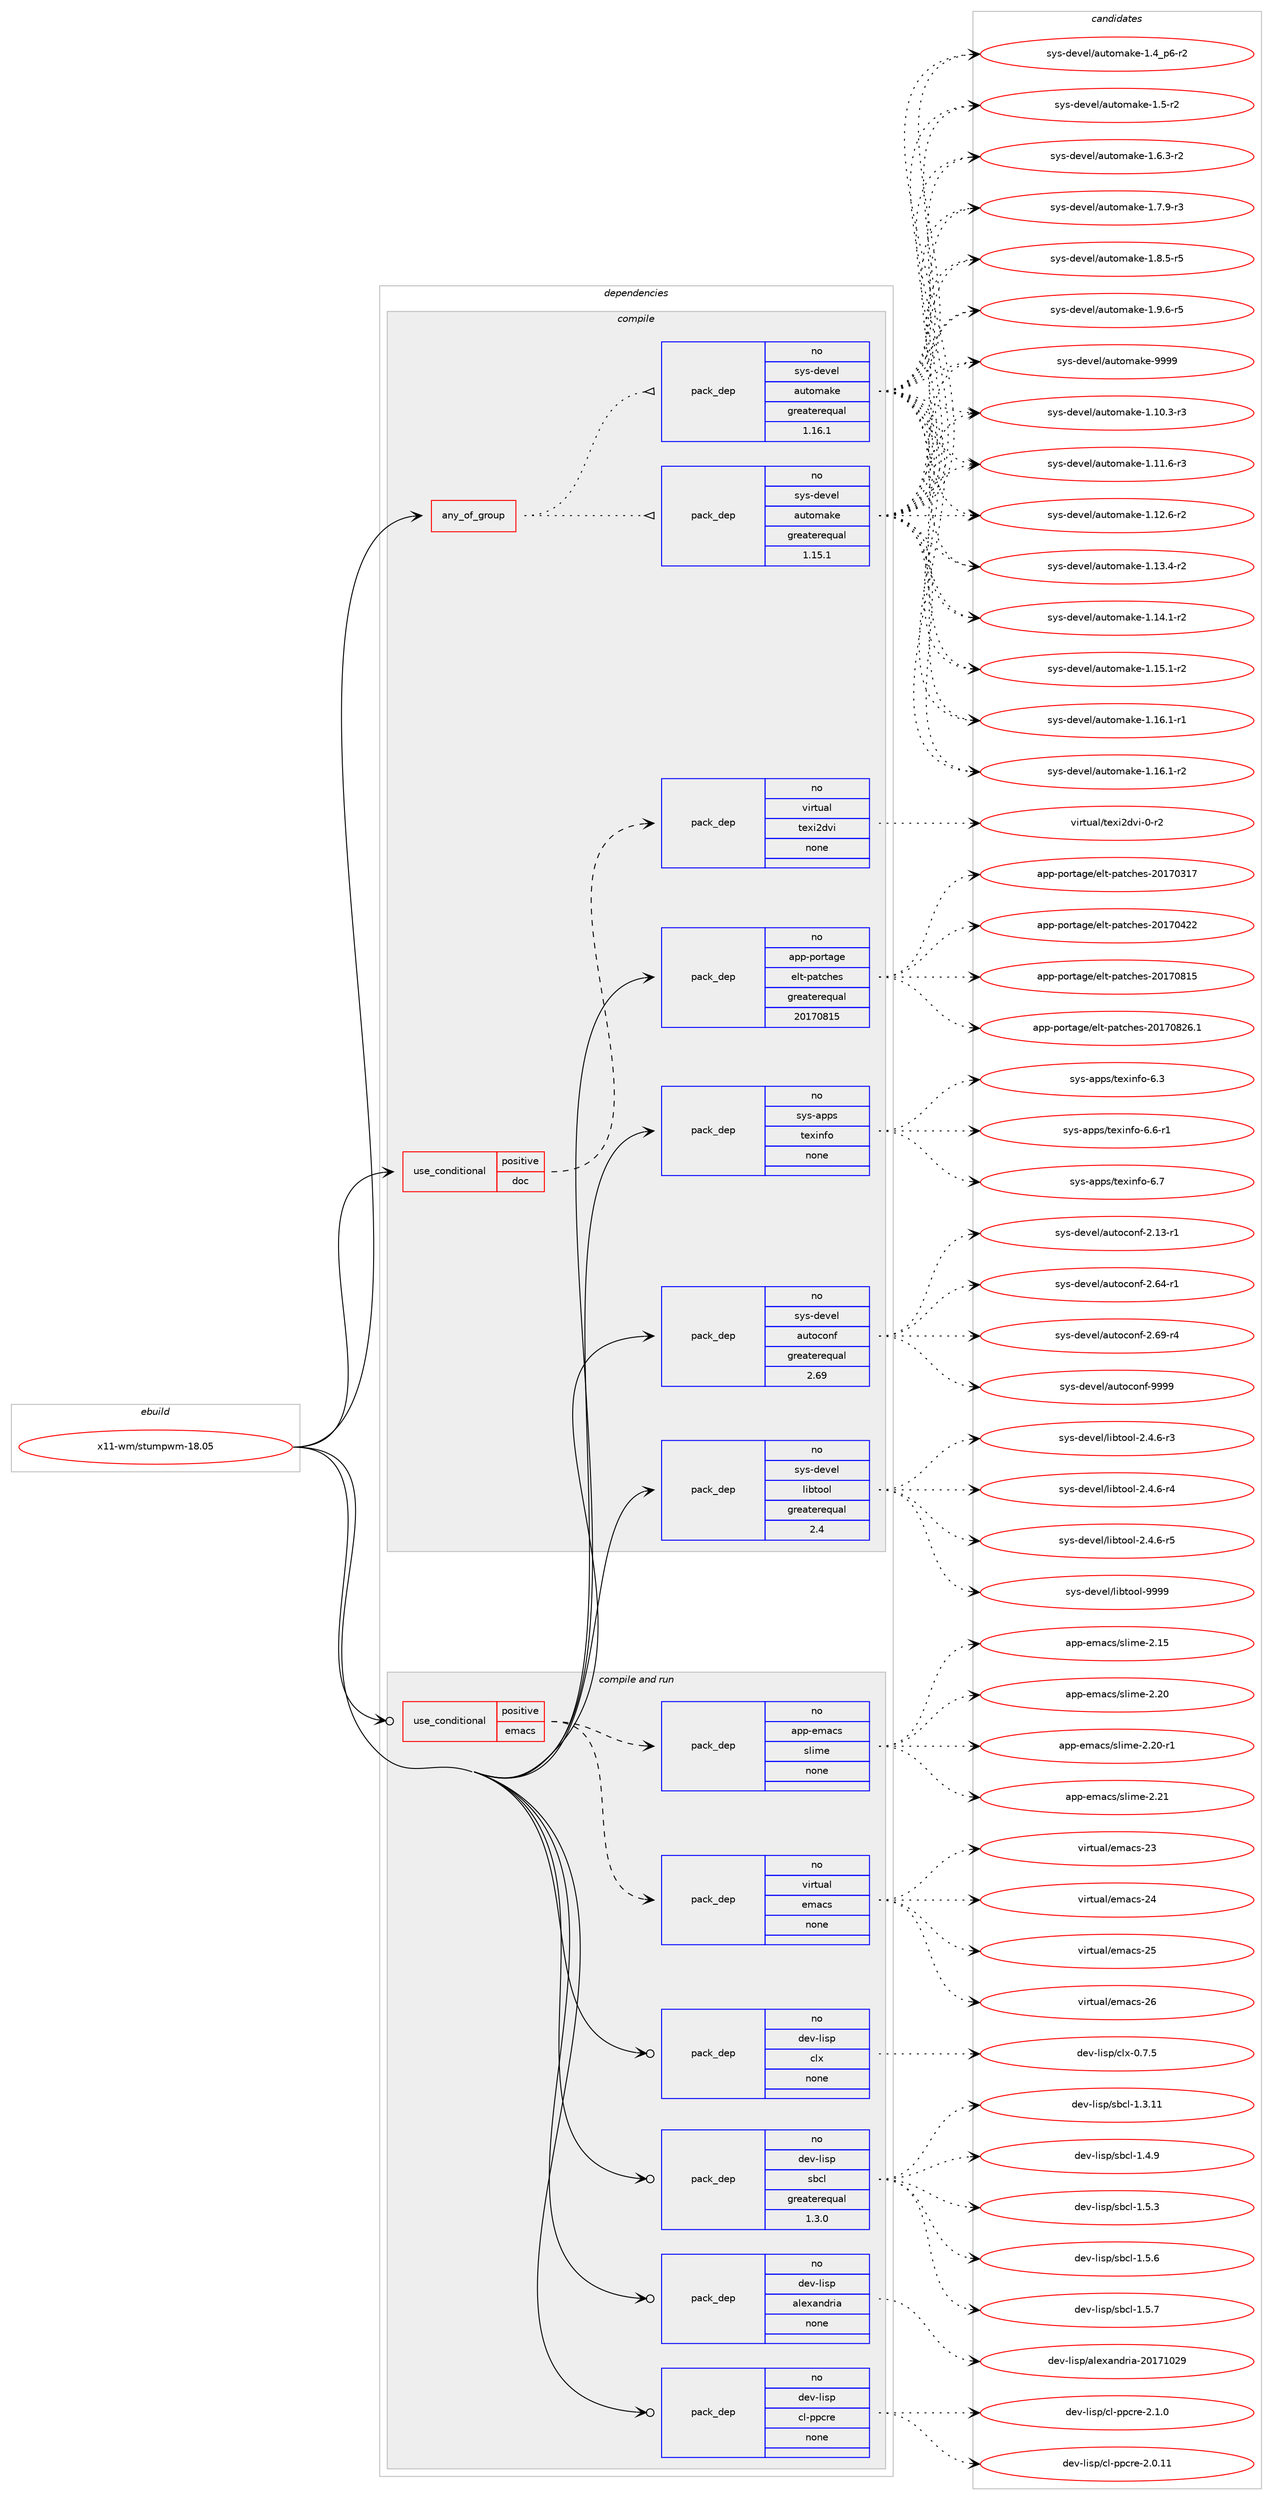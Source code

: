 digraph prolog {

# *************
# Graph options
# *************

newrank=true;
concentrate=true;
compound=true;
graph [rankdir=LR,fontname=Helvetica,fontsize=10,ranksep=1.5];#, ranksep=2.5, nodesep=0.2];
edge  [arrowhead=vee];
node  [fontname=Helvetica,fontsize=10];

# **********
# The ebuild
# **********

subgraph cluster_leftcol {
color=gray;
rank=same;
label=<<i>ebuild</i>>;
id [label="x11-wm/stumpwm-18.05", color=red, width=4, href="../x11-wm/stumpwm-18.05.svg"];
}

# ****************
# The dependencies
# ****************

subgraph cluster_midcol {
color=gray;
label=<<i>dependencies</i>>;
subgraph cluster_compile {
fillcolor="#eeeeee";
style=filled;
label=<<i>compile</i>>;
subgraph any16263 {
dependency927219 [label=<<TABLE BORDER="0" CELLBORDER="1" CELLSPACING="0" CELLPADDING="4"><TR><TD CELLPADDING="10">any_of_group</TD></TR></TABLE>>, shape=none, color=red];subgraph pack689601 {
dependency927220 [label=<<TABLE BORDER="0" CELLBORDER="1" CELLSPACING="0" CELLPADDING="4" WIDTH="220"><TR><TD ROWSPAN="6" CELLPADDING="30">pack_dep</TD></TR><TR><TD WIDTH="110">no</TD></TR><TR><TD>sys-devel</TD></TR><TR><TD>automake</TD></TR><TR><TD>greaterequal</TD></TR><TR><TD>1.16.1</TD></TR></TABLE>>, shape=none, color=blue];
}
dependency927219:e -> dependency927220:w [weight=20,style="dotted",arrowhead="oinv"];
subgraph pack689602 {
dependency927221 [label=<<TABLE BORDER="0" CELLBORDER="1" CELLSPACING="0" CELLPADDING="4" WIDTH="220"><TR><TD ROWSPAN="6" CELLPADDING="30">pack_dep</TD></TR><TR><TD WIDTH="110">no</TD></TR><TR><TD>sys-devel</TD></TR><TR><TD>automake</TD></TR><TR><TD>greaterequal</TD></TR><TR><TD>1.15.1</TD></TR></TABLE>>, shape=none, color=blue];
}
dependency927219:e -> dependency927221:w [weight=20,style="dotted",arrowhead="oinv"];
}
id:e -> dependency927219:w [weight=20,style="solid",arrowhead="vee"];
subgraph cond220757 {
dependency927222 [label=<<TABLE BORDER="0" CELLBORDER="1" CELLSPACING="0" CELLPADDING="4"><TR><TD ROWSPAN="3" CELLPADDING="10">use_conditional</TD></TR><TR><TD>positive</TD></TR><TR><TD>doc</TD></TR></TABLE>>, shape=none, color=red];
subgraph pack689603 {
dependency927223 [label=<<TABLE BORDER="0" CELLBORDER="1" CELLSPACING="0" CELLPADDING="4" WIDTH="220"><TR><TD ROWSPAN="6" CELLPADDING="30">pack_dep</TD></TR><TR><TD WIDTH="110">no</TD></TR><TR><TD>virtual</TD></TR><TR><TD>texi2dvi</TD></TR><TR><TD>none</TD></TR><TR><TD></TD></TR></TABLE>>, shape=none, color=blue];
}
dependency927222:e -> dependency927223:w [weight=20,style="dashed",arrowhead="vee"];
}
id:e -> dependency927222:w [weight=20,style="solid",arrowhead="vee"];
subgraph pack689604 {
dependency927224 [label=<<TABLE BORDER="0" CELLBORDER="1" CELLSPACING="0" CELLPADDING="4" WIDTH="220"><TR><TD ROWSPAN="6" CELLPADDING="30">pack_dep</TD></TR><TR><TD WIDTH="110">no</TD></TR><TR><TD>app-portage</TD></TR><TR><TD>elt-patches</TD></TR><TR><TD>greaterequal</TD></TR><TR><TD>20170815</TD></TR></TABLE>>, shape=none, color=blue];
}
id:e -> dependency927224:w [weight=20,style="solid",arrowhead="vee"];
subgraph pack689605 {
dependency927225 [label=<<TABLE BORDER="0" CELLBORDER="1" CELLSPACING="0" CELLPADDING="4" WIDTH="220"><TR><TD ROWSPAN="6" CELLPADDING="30">pack_dep</TD></TR><TR><TD WIDTH="110">no</TD></TR><TR><TD>sys-apps</TD></TR><TR><TD>texinfo</TD></TR><TR><TD>none</TD></TR><TR><TD></TD></TR></TABLE>>, shape=none, color=blue];
}
id:e -> dependency927225:w [weight=20,style="solid",arrowhead="vee"];
subgraph pack689606 {
dependency927226 [label=<<TABLE BORDER="0" CELLBORDER="1" CELLSPACING="0" CELLPADDING="4" WIDTH="220"><TR><TD ROWSPAN="6" CELLPADDING="30">pack_dep</TD></TR><TR><TD WIDTH="110">no</TD></TR><TR><TD>sys-devel</TD></TR><TR><TD>autoconf</TD></TR><TR><TD>greaterequal</TD></TR><TR><TD>2.69</TD></TR></TABLE>>, shape=none, color=blue];
}
id:e -> dependency927226:w [weight=20,style="solid",arrowhead="vee"];
subgraph pack689607 {
dependency927227 [label=<<TABLE BORDER="0" CELLBORDER="1" CELLSPACING="0" CELLPADDING="4" WIDTH="220"><TR><TD ROWSPAN="6" CELLPADDING="30">pack_dep</TD></TR><TR><TD WIDTH="110">no</TD></TR><TR><TD>sys-devel</TD></TR><TR><TD>libtool</TD></TR><TR><TD>greaterequal</TD></TR><TR><TD>2.4</TD></TR></TABLE>>, shape=none, color=blue];
}
id:e -> dependency927227:w [weight=20,style="solid",arrowhead="vee"];
}
subgraph cluster_compileandrun {
fillcolor="#eeeeee";
style=filled;
label=<<i>compile and run</i>>;
subgraph cond220758 {
dependency927228 [label=<<TABLE BORDER="0" CELLBORDER="1" CELLSPACING="0" CELLPADDING="4"><TR><TD ROWSPAN="3" CELLPADDING="10">use_conditional</TD></TR><TR><TD>positive</TD></TR><TR><TD>emacs</TD></TR></TABLE>>, shape=none, color=red];
subgraph pack689608 {
dependency927229 [label=<<TABLE BORDER="0" CELLBORDER="1" CELLSPACING="0" CELLPADDING="4" WIDTH="220"><TR><TD ROWSPAN="6" CELLPADDING="30">pack_dep</TD></TR><TR><TD WIDTH="110">no</TD></TR><TR><TD>virtual</TD></TR><TR><TD>emacs</TD></TR><TR><TD>none</TD></TR><TR><TD></TD></TR></TABLE>>, shape=none, color=blue];
}
dependency927228:e -> dependency927229:w [weight=20,style="dashed",arrowhead="vee"];
subgraph pack689609 {
dependency927230 [label=<<TABLE BORDER="0" CELLBORDER="1" CELLSPACING="0" CELLPADDING="4" WIDTH="220"><TR><TD ROWSPAN="6" CELLPADDING="30">pack_dep</TD></TR><TR><TD WIDTH="110">no</TD></TR><TR><TD>app-emacs</TD></TR><TR><TD>slime</TD></TR><TR><TD>none</TD></TR><TR><TD></TD></TR></TABLE>>, shape=none, color=blue];
}
dependency927228:e -> dependency927230:w [weight=20,style="dashed",arrowhead="vee"];
}
id:e -> dependency927228:w [weight=20,style="solid",arrowhead="odotvee"];
subgraph pack689610 {
dependency927231 [label=<<TABLE BORDER="0" CELLBORDER="1" CELLSPACING="0" CELLPADDING="4" WIDTH="220"><TR><TD ROWSPAN="6" CELLPADDING="30">pack_dep</TD></TR><TR><TD WIDTH="110">no</TD></TR><TR><TD>dev-lisp</TD></TR><TR><TD>alexandria</TD></TR><TR><TD>none</TD></TR><TR><TD></TD></TR></TABLE>>, shape=none, color=blue];
}
id:e -> dependency927231:w [weight=20,style="solid",arrowhead="odotvee"];
subgraph pack689611 {
dependency927232 [label=<<TABLE BORDER="0" CELLBORDER="1" CELLSPACING="0" CELLPADDING="4" WIDTH="220"><TR><TD ROWSPAN="6" CELLPADDING="30">pack_dep</TD></TR><TR><TD WIDTH="110">no</TD></TR><TR><TD>dev-lisp</TD></TR><TR><TD>cl-ppcre</TD></TR><TR><TD>none</TD></TR><TR><TD></TD></TR></TABLE>>, shape=none, color=blue];
}
id:e -> dependency927232:w [weight=20,style="solid",arrowhead="odotvee"];
subgraph pack689612 {
dependency927233 [label=<<TABLE BORDER="0" CELLBORDER="1" CELLSPACING="0" CELLPADDING="4" WIDTH="220"><TR><TD ROWSPAN="6" CELLPADDING="30">pack_dep</TD></TR><TR><TD WIDTH="110">no</TD></TR><TR><TD>dev-lisp</TD></TR><TR><TD>clx</TD></TR><TR><TD>none</TD></TR><TR><TD></TD></TR></TABLE>>, shape=none, color=blue];
}
id:e -> dependency927233:w [weight=20,style="solid",arrowhead="odotvee"];
subgraph pack689613 {
dependency927234 [label=<<TABLE BORDER="0" CELLBORDER="1" CELLSPACING="0" CELLPADDING="4" WIDTH="220"><TR><TD ROWSPAN="6" CELLPADDING="30">pack_dep</TD></TR><TR><TD WIDTH="110">no</TD></TR><TR><TD>dev-lisp</TD></TR><TR><TD>sbcl</TD></TR><TR><TD>greaterequal</TD></TR><TR><TD>1.3.0</TD></TR></TABLE>>, shape=none, color=blue];
}
id:e -> dependency927234:w [weight=20,style="solid",arrowhead="odotvee"];
}
subgraph cluster_run {
fillcolor="#eeeeee";
style=filled;
label=<<i>run</i>>;
}
}

# **************
# The candidates
# **************

subgraph cluster_choices {
rank=same;
color=gray;
label=<<i>candidates</i>>;

subgraph choice689601 {
color=black;
nodesep=1;
choice11512111545100101118101108479711711611110997107101454946494846514511451 [label="sys-devel/automake-1.10.3-r3", color=red, width=4,href="../sys-devel/automake-1.10.3-r3.svg"];
choice11512111545100101118101108479711711611110997107101454946494946544511451 [label="sys-devel/automake-1.11.6-r3", color=red, width=4,href="../sys-devel/automake-1.11.6-r3.svg"];
choice11512111545100101118101108479711711611110997107101454946495046544511450 [label="sys-devel/automake-1.12.6-r2", color=red, width=4,href="../sys-devel/automake-1.12.6-r2.svg"];
choice11512111545100101118101108479711711611110997107101454946495146524511450 [label="sys-devel/automake-1.13.4-r2", color=red, width=4,href="../sys-devel/automake-1.13.4-r2.svg"];
choice11512111545100101118101108479711711611110997107101454946495246494511450 [label="sys-devel/automake-1.14.1-r2", color=red, width=4,href="../sys-devel/automake-1.14.1-r2.svg"];
choice11512111545100101118101108479711711611110997107101454946495346494511450 [label="sys-devel/automake-1.15.1-r2", color=red, width=4,href="../sys-devel/automake-1.15.1-r2.svg"];
choice11512111545100101118101108479711711611110997107101454946495446494511449 [label="sys-devel/automake-1.16.1-r1", color=red, width=4,href="../sys-devel/automake-1.16.1-r1.svg"];
choice11512111545100101118101108479711711611110997107101454946495446494511450 [label="sys-devel/automake-1.16.1-r2", color=red, width=4,href="../sys-devel/automake-1.16.1-r2.svg"];
choice115121115451001011181011084797117116111109971071014549465295112544511450 [label="sys-devel/automake-1.4_p6-r2", color=red, width=4,href="../sys-devel/automake-1.4_p6-r2.svg"];
choice11512111545100101118101108479711711611110997107101454946534511450 [label="sys-devel/automake-1.5-r2", color=red, width=4,href="../sys-devel/automake-1.5-r2.svg"];
choice115121115451001011181011084797117116111109971071014549465446514511450 [label="sys-devel/automake-1.6.3-r2", color=red, width=4,href="../sys-devel/automake-1.6.3-r2.svg"];
choice115121115451001011181011084797117116111109971071014549465546574511451 [label="sys-devel/automake-1.7.9-r3", color=red, width=4,href="../sys-devel/automake-1.7.9-r3.svg"];
choice115121115451001011181011084797117116111109971071014549465646534511453 [label="sys-devel/automake-1.8.5-r5", color=red, width=4,href="../sys-devel/automake-1.8.5-r5.svg"];
choice115121115451001011181011084797117116111109971071014549465746544511453 [label="sys-devel/automake-1.9.6-r5", color=red, width=4,href="../sys-devel/automake-1.9.6-r5.svg"];
choice115121115451001011181011084797117116111109971071014557575757 [label="sys-devel/automake-9999", color=red, width=4,href="../sys-devel/automake-9999.svg"];
dependency927220:e -> choice11512111545100101118101108479711711611110997107101454946494846514511451:w [style=dotted,weight="100"];
dependency927220:e -> choice11512111545100101118101108479711711611110997107101454946494946544511451:w [style=dotted,weight="100"];
dependency927220:e -> choice11512111545100101118101108479711711611110997107101454946495046544511450:w [style=dotted,weight="100"];
dependency927220:e -> choice11512111545100101118101108479711711611110997107101454946495146524511450:w [style=dotted,weight="100"];
dependency927220:e -> choice11512111545100101118101108479711711611110997107101454946495246494511450:w [style=dotted,weight="100"];
dependency927220:e -> choice11512111545100101118101108479711711611110997107101454946495346494511450:w [style=dotted,weight="100"];
dependency927220:e -> choice11512111545100101118101108479711711611110997107101454946495446494511449:w [style=dotted,weight="100"];
dependency927220:e -> choice11512111545100101118101108479711711611110997107101454946495446494511450:w [style=dotted,weight="100"];
dependency927220:e -> choice115121115451001011181011084797117116111109971071014549465295112544511450:w [style=dotted,weight="100"];
dependency927220:e -> choice11512111545100101118101108479711711611110997107101454946534511450:w [style=dotted,weight="100"];
dependency927220:e -> choice115121115451001011181011084797117116111109971071014549465446514511450:w [style=dotted,weight="100"];
dependency927220:e -> choice115121115451001011181011084797117116111109971071014549465546574511451:w [style=dotted,weight="100"];
dependency927220:e -> choice115121115451001011181011084797117116111109971071014549465646534511453:w [style=dotted,weight="100"];
dependency927220:e -> choice115121115451001011181011084797117116111109971071014549465746544511453:w [style=dotted,weight="100"];
dependency927220:e -> choice115121115451001011181011084797117116111109971071014557575757:w [style=dotted,weight="100"];
}
subgraph choice689602 {
color=black;
nodesep=1;
choice11512111545100101118101108479711711611110997107101454946494846514511451 [label="sys-devel/automake-1.10.3-r3", color=red, width=4,href="../sys-devel/automake-1.10.3-r3.svg"];
choice11512111545100101118101108479711711611110997107101454946494946544511451 [label="sys-devel/automake-1.11.6-r3", color=red, width=4,href="../sys-devel/automake-1.11.6-r3.svg"];
choice11512111545100101118101108479711711611110997107101454946495046544511450 [label="sys-devel/automake-1.12.6-r2", color=red, width=4,href="../sys-devel/automake-1.12.6-r2.svg"];
choice11512111545100101118101108479711711611110997107101454946495146524511450 [label="sys-devel/automake-1.13.4-r2", color=red, width=4,href="../sys-devel/automake-1.13.4-r2.svg"];
choice11512111545100101118101108479711711611110997107101454946495246494511450 [label="sys-devel/automake-1.14.1-r2", color=red, width=4,href="../sys-devel/automake-1.14.1-r2.svg"];
choice11512111545100101118101108479711711611110997107101454946495346494511450 [label="sys-devel/automake-1.15.1-r2", color=red, width=4,href="../sys-devel/automake-1.15.1-r2.svg"];
choice11512111545100101118101108479711711611110997107101454946495446494511449 [label="sys-devel/automake-1.16.1-r1", color=red, width=4,href="../sys-devel/automake-1.16.1-r1.svg"];
choice11512111545100101118101108479711711611110997107101454946495446494511450 [label="sys-devel/automake-1.16.1-r2", color=red, width=4,href="../sys-devel/automake-1.16.1-r2.svg"];
choice115121115451001011181011084797117116111109971071014549465295112544511450 [label="sys-devel/automake-1.4_p6-r2", color=red, width=4,href="../sys-devel/automake-1.4_p6-r2.svg"];
choice11512111545100101118101108479711711611110997107101454946534511450 [label="sys-devel/automake-1.5-r2", color=red, width=4,href="../sys-devel/automake-1.5-r2.svg"];
choice115121115451001011181011084797117116111109971071014549465446514511450 [label="sys-devel/automake-1.6.3-r2", color=red, width=4,href="../sys-devel/automake-1.6.3-r2.svg"];
choice115121115451001011181011084797117116111109971071014549465546574511451 [label="sys-devel/automake-1.7.9-r3", color=red, width=4,href="../sys-devel/automake-1.7.9-r3.svg"];
choice115121115451001011181011084797117116111109971071014549465646534511453 [label="sys-devel/automake-1.8.5-r5", color=red, width=4,href="../sys-devel/automake-1.8.5-r5.svg"];
choice115121115451001011181011084797117116111109971071014549465746544511453 [label="sys-devel/automake-1.9.6-r5", color=red, width=4,href="../sys-devel/automake-1.9.6-r5.svg"];
choice115121115451001011181011084797117116111109971071014557575757 [label="sys-devel/automake-9999", color=red, width=4,href="../sys-devel/automake-9999.svg"];
dependency927221:e -> choice11512111545100101118101108479711711611110997107101454946494846514511451:w [style=dotted,weight="100"];
dependency927221:e -> choice11512111545100101118101108479711711611110997107101454946494946544511451:w [style=dotted,weight="100"];
dependency927221:e -> choice11512111545100101118101108479711711611110997107101454946495046544511450:w [style=dotted,weight="100"];
dependency927221:e -> choice11512111545100101118101108479711711611110997107101454946495146524511450:w [style=dotted,weight="100"];
dependency927221:e -> choice11512111545100101118101108479711711611110997107101454946495246494511450:w [style=dotted,weight="100"];
dependency927221:e -> choice11512111545100101118101108479711711611110997107101454946495346494511450:w [style=dotted,weight="100"];
dependency927221:e -> choice11512111545100101118101108479711711611110997107101454946495446494511449:w [style=dotted,weight="100"];
dependency927221:e -> choice11512111545100101118101108479711711611110997107101454946495446494511450:w [style=dotted,weight="100"];
dependency927221:e -> choice115121115451001011181011084797117116111109971071014549465295112544511450:w [style=dotted,weight="100"];
dependency927221:e -> choice11512111545100101118101108479711711611110997107101454946534511450:w [style=dotted,weight="100"];
dependency927221:e -> choice115121115451001011181011084797117116111109971071014549465446514511450:w [style=dotted,weight="100"];
dependency927221:e -> choice115121115451001011181011084797117116111109971071014549465546574511451:w [style=dotted,weight="100"];
dependency927221:e -> choice115121115451001011181011084797117116111109971071014549465646534511453:w [style=dotted,weight="100"];
dependency927221:e -> choice115121115451001011181011084797117116111109971071014549465746544511453:w [style=dotted,weight="100"];
dependency927221:e -> choice115121115451001011181011084797117116111109971071014557575757:w [style=dotted,weight="100"];
}
subgraph choice689603 {
color=black;
nodesep=1;
choice11810511411611797108471161011201055010011810545484511450 [label="virtual/texi2dvi-0-r2", color=red, width=4,href="../virtual/texi2dvi-0-r2.svg"];
dependency927223:e -> choice11810511411611797108471161011201055010011810545484511450:w [style=dotted,weight="100"];
}
subgraph choice689604 {
color=black;
nodesep=1;
choice97112112451121111141169710310147101108116451129711699104101115455048495548514955 [label="app-portage/elt-patches-20170317", color=red, width=4,href="../app-portage/elt-patches-20170317.svg"];
choice97112112451121111141169710310147101108116451129711699104101115455048495548525050 [label="app-portage/elt-patches-20170422", color=red, width=4,href="../app-portage/elt-patches-20170422.svg"];
choice97112112451121111141169710310147101108116451129711699104101115455048495548564953 [label="app-portage/elt-patches-20170815", color=red, width=4,href="../app-portage/elt-patches-20170815.svg"];
choice971121124511211111411697103101471011081164511297116991041011154550484955485650544649 [label="app-portage/elt-patches-20170826.1", color=red, width=4,href="../app-portage/elt-patches-20170826.1.svg"];
dependency927224:e -> choice97112112451121111141169710310147101108116451129711699104101115455048495548514955:w [style=dotted,weight="100"];
dependency927224:e -> choice97112112451121111141169710310147101108116451129711699104101115455048495548525050:w [style=dotted,weight="100"];
dependency927224:e -> choice97112112451121111141169710310147101108116451129711699104101115455048495548564953:w [style=dotted,weight="100"];
dependency927224:e -> choice971121124511211111411697103101471011081164511297116991041011154550484955485650544649:w [style=dotted,weight="100"];
}
subgraph choice689605 {
color=black;
nodesep=1;
choice11512111545971121121154711610112010511010211145544651 [label="sys-apps/texinfo-6.3", color=red, width=4,href="../sys-apps/texinfo-6.3.svg"];
choice115121115459711211211547116101120105110102111455446544511449 [label="sys-apps/texinfo-6.6-r1", color=red, width=4,href="../sys-apps/texinfo-6.6-r1.svg"];
choice11512111545971121121154711610112010511010211145544655 [label="sys-apps/texinfo-6.7", color=red, width=4,href="../sys-apps/texinfo-6.7.svg"];
dependency927225:e -> choice11512111545971121121154711610112010511010211145544651:w [style=dotted,weight="100"];
dependency927225:e -> choice115121115459711211211547116101120105110102111455446544511449:w [style=dotted,weight="100"];
dependency927225:e -> choice11512111545971121121154711610112010511010211145544655:w [style=dotted,weight="100"];
}
subgraph choice689606 {
color=black;
nodesep=1;
choice1151211154510010111810110847971171161119911111010245504649514511449 [label="sys-devel/autoconf-2.13-r1", color=red, width=4,href="../sys-devel/autoconf-2.13-r1.svg"];
choice1151211154510010111810110847971171161119911111010245504654524511449 [label="sys-devel/autoconf-2.64-r1", color=red, width=4,href="../sys-devel/autoconf-2.64-r1.svg"];
choice1151211154510010111810110847971171161119911111010245504654574511452 [label="sys-devel/autoconf-2.69-r4", color=red, width=4,href="../sys-devel/autoconf-2.69-r4.svg"];
choice115121115451001011181011084797117116111991111101024557575757 [label="sys-devel/autoconf-9999", color=red, width=4,href="../sys-devel/autoconf-9999.svg"];
dependency927226:e -> choice1151211154510010111810110847971171161119911111010245504649514511449:w [style=dotted,weight="100"];
dependency927226:e -> choice1151211154510010111810110847971171161119911111010245504654524511449:w [style=dotted,weight="100"];
dependency927226:e -> choice1151211154510010111810110847971171161119911111010245504654574511452:w [style=dotted,weight="100"];
dependency927226:e -> choice115121115451001011181011084797117116111991111101024557575757:w [style=dotted,weight="100"];
}
subgraph choice689607 {
color=black;
nodesep=1;
choice1151211154510010111810110847108105981161111111084550465246544511451 [label="sys-devel/libtool-2.4.6-r3", color=red, width=4,href="../sys-devel/libtool-2.4.6-r3.svg"];
choice1151211154510010111810110847108105981161111111084550465246544511452 [label="sys-devel/libtool-2.4.6-r4", color=red, width=4,href="../sys-devel/libtool-2.4.6-r4.svg"];
choice1151211154510010111810110847108105981161111111084550465246544511453 [label="sys-devel/libtool-2.4.6-r5", color=red, width=4,href="../sys-devel/libtool-2.4.6-r5.svg"];
choice1151211154510010111810110847108105981161111111084557575757 [label="sys-devel/libtool-9999", color=red, width=4,href="../sys-devel/libtool-9999.svg"];
dependency927227:e -> choice1151211154510010111810110847108105981161111111084550465246544511451:w [style=dotted,weight="100"];
dependency927227:e -> choice1151211154510010111810110847108105981161111111084550465246544511452:w [style=dotted,weight="100"];
dependency927227:e -> choice1151211154510010111810110847108105981161111111084550465246544511453:w [style=dotted,weight="100"];
dependency927227:e -> choice1151211154510010111810110847108105981161111111084557575757:w [style=dotted,weight="100"];
}
subgraph choice689608 {
color=black;
nodesep=1;
choice11810511411611797108471011099799115455051 [label="virtual/emacs-23", color=red, width=4,href="../virtual/emacs-23.svg"];
choice11810511411611797108471011099799115455052 [label="virtual/emacs-24", color=red, width=4,href="../virtual/emacs-24.svg"];
choice11810511411611797108471011099799115455053 [label="virtual/emacs-25", color=red, width=4,href="../virtual/emacs-25.svg"];
choice11810511411611797108471011099799115455054 [label="virtual/emacs-26", color=red, width=4,href="../virtual/emacs-26.svg"];
dependency927229:e -> choice11810511411611797108471011099799115455051:w [style=dotted,weight="100"];
dependency927229:e -> choice11810511411611797108471011099799115455052:w [style=dotted,weight="100"];
dependency927229:e -> choice11810511411611797108471011099799115455053:w [style=dotted,weight="100"];
dependency927229:e -> choice11810511411611797108471011099799115455054:w [style=dotted,weight="100"];
}
subgraph choice689609 {
color=black;
nodesep=1;
choice97112112451011099799115471151081051091014550464953 [label="app-emacs/slime-2.15", color=red, width=4,href="../app-emacs/slime-2.15.svg"];
choice97112112451011099799115471151081051091014550465048 [label="app-emacs/slime-2.20", color=red, width=4,href="../app-emacs/slime-2.20.svg"];
choice971121124510110997991154711510810510910145504650484511449 [label="app-emacs/slime-2.20-r1", color=red, width=4,href="../app-emacs/slime-2.20-r1.svg"];
choice97112112451011099799115471151081051091014550465049 [label="app-emacs/slime-2.21", color=red, width=4,href="../app-emacs/slime-2.21.svg"];
dependency927230:e -> choice97112112451011099799115471151081051091014550464953:w [style=dotted,weight="100"];
dependency927230:e -> choice97112112451011099799115471151081051091014550465048:w [style=dotted,weight="100"];
dependency927230:e -> choice971121124510110997991154711510810510910145504650484511449:w [style=dotted,weight="100"];
dependency927230:e -> choice97112112451011099799115471151081051091014550465049:w [style=dotted,weight="100"];
}
subgraph choice689610 {
color=black;
nodesep=1;
choice1001011184510810511511247971081011209711010011410597455048495549485057 [label="dev-lisp/alexandria-20171029", color=red, width=4,href="../dev-lisp/alexandria-20171029.svg"];
dependency927231:e -> choice1001011184510810511511247971081011209711010011410597455048495549485057:w [style=dotted,weight="100"];
}
subgraph choice689611 {
color=black;
nodesep=1;
choice100101118451081051151124799108451121129911410145504648464949 [label="dev-lisp/cl-ppcre-2.0.11", color=red, width=4,href="../dev-lisp/cl-ppcre-2.0.11.svg"];
choice1001011184510810511511247991084511211299114101455046494648 [label="dev-lisp/cl-ppcre-2.1.0", color=red, width=4,href="../dev-lisp/cl-ppcre-2.1.0.svg"];
dependency927232:e -> choice100101118451081051151124799108451121129911410145504648464949:w [style=dotted,weight="100"];
dependency927232:e -> choice1001011184510810511511247991084511211299114101455046494648:w [style=dotted,weight="100"];
}
subgraph choice689612 {
color=black;
nodesep=1;
choice100101118451081051151124799108120454846554653 [label="dev-lisp/clx-0.7.5", color=red, width=4,href="../dev-lisp/clx-0.7.5.svg"];
dependency927233:e -> choice100101118451081051151124799108120454846554653:w [style=dotted,weight="100"];
}
subgraph choice689613 {
color=black;
nodesep=1;
choice1001011184510810511511247115989910845494651464949 [label="dev-lisp/sbcl-1.3.11", color=red, width=4,href="../dev-lisp/sbcl-1.3.11.svg"];
choice10010111845108105115112471159899108454946524657 [label="dev-lisp/sbcl-1.4.9", color=red, width=4,href="../dev-lisp/sbcl-1.4.9.svg"];
choice10010111845108105115112471159899108454946534651 [label="dev-lisp/sbcl-1.5.3", color=red, width=4,href="../dev-lisp/sbcl-1.5.3.svg"];
choice10010111845108105115112471159899108454946534654 [label="dev-lisp/sbcl-1.5.6", color=red, width=4,href="../dev-lisp/sbcl-1.5.6.svg"];
choice10010111845108105115112471159899108454946534655 [label="dev-lisp/sbcl-1.5.7", color=red, width=4,href="../dev-lisp/sbcl-1.5.7.svg"];
dependency927234:e -> choice1001011184510810511511247115989910845494651464949:w [style=dotted,weight="100"];
dependency927234:e -> choice10010111845108105115112471159899108454946524657:w [style=dotted,weight="100"];
dependency927234:e -> choice10010111845108105115112471159899108454946534651:w [style=dotted,weight="100"];
dependency927234:e -> choice10010111845108105115112471159899108454946534654:w [style=dotted,weight="100"];
dependency927234:e -> choice10010111845108105115112471159899108454946534655:w [style=dotted,weight="100"];
}
}

}
